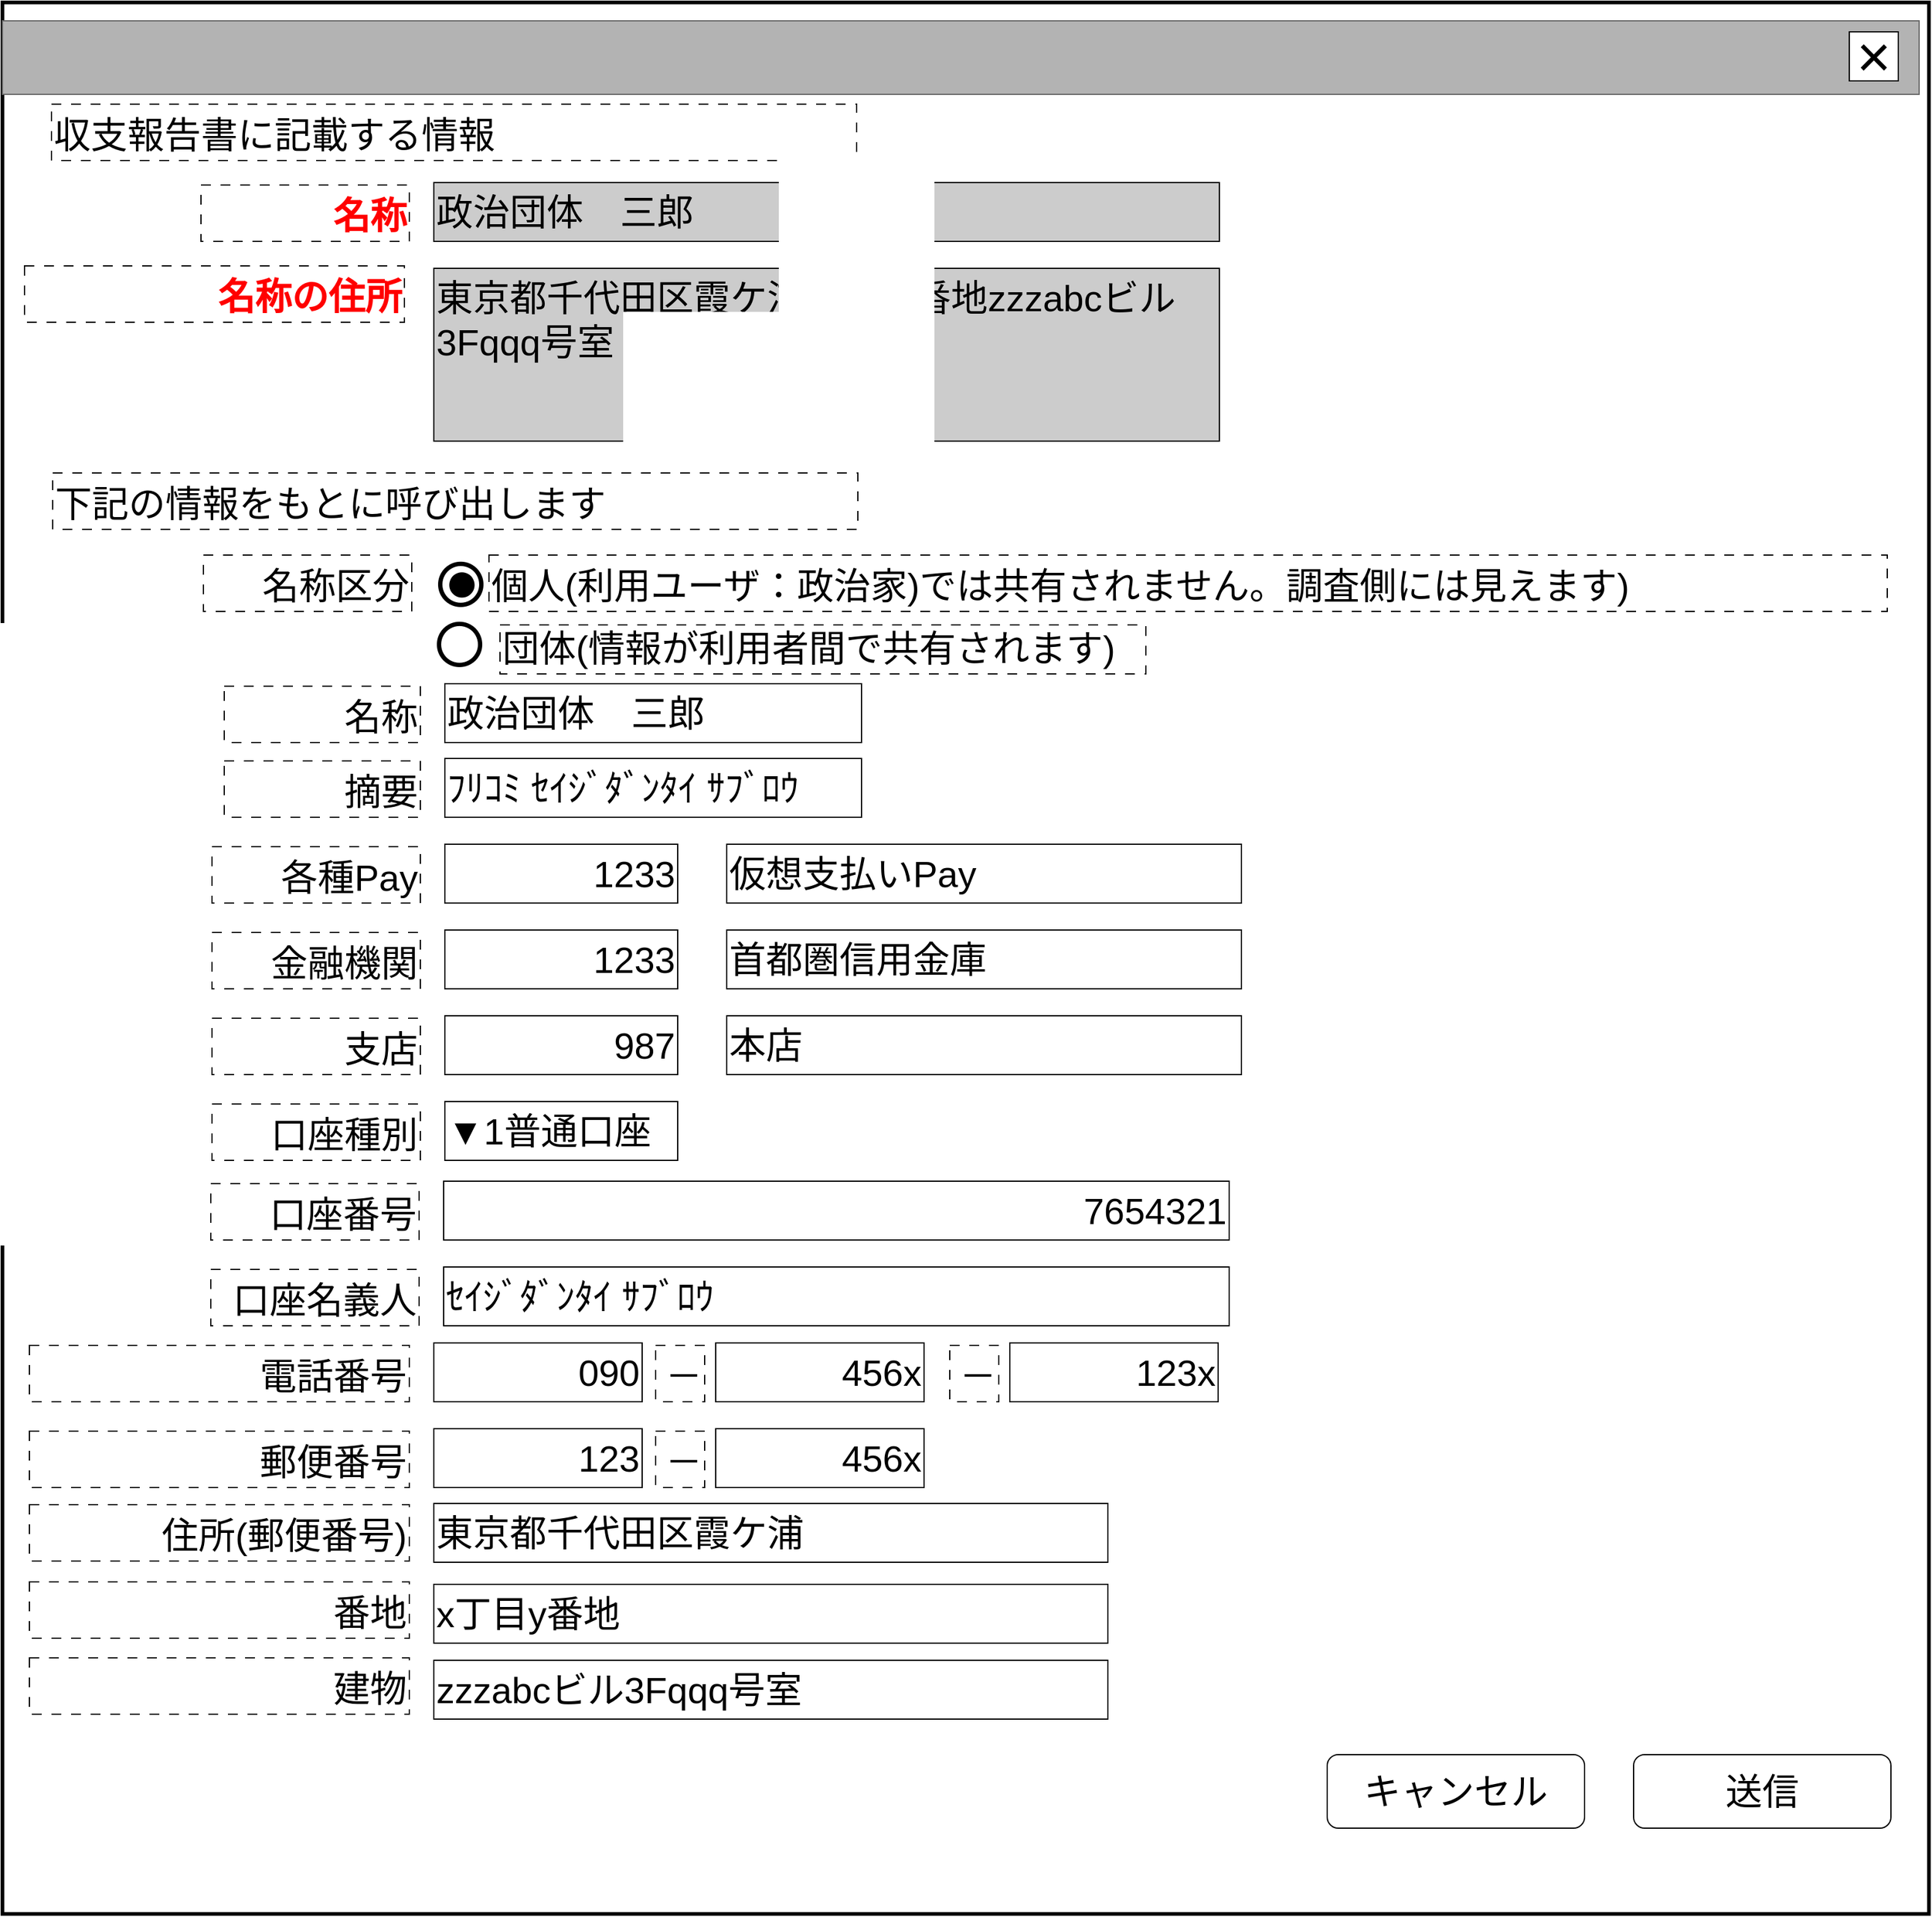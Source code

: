 <mxfile version="23.0.2" type="device">
  <diagram name="ページ1" id="LE8fIzdrHe0wcv1LTvfw">
    <mxGraphModel dx="2165" dy="2495" grid="1" gridSize="10" guides="1" tooltips="1" connect="1" arrows="1" fold="1" page="1" pageScale="1" pageWidth="1600" pageHeight="1200" math="0" shadow="0">
      <root>
        <mxCell id="0" />
        <mxCell id="cFaB45KztUIKXS-_cTrr-4" value="背景" style="locked=1;" parent="0" />
        <mxCell id="cFaB45KztUIKXS-_cTrr-5" value="" style="rounded=0;whiteSpace=wrap;html=1;strokeWidth=3;" parent="cFaB45KztUIKXS-_cTrr-4" vertex="1">
          <mxGeometry x="14" y="8" width="1556" height="1180" as="geometry" />
        </mxCell>
        <mxCell id="cFaB45KztUIKXS-_cTrr-8" value="" style="rounded=0;whiteSpace=wrap;html=1;" parent="cFaB45KztUIKXS-_cTrr-4" vertex="1">
          <mxGeometry x="843" y="677" width="120" height="60" as="geometry" />
        </mxCell>
        <mxCell id="cFaB45KztUIKXS-_cTrr-9" value="ウインドウ" style="" parent="0" />
        <mxCell id="cFaB45KztUIKXS-_cTrr-10" value="" style="rounded=0;whiteSpace=wrap;html=1;strokeWidth=3;" parent="cFaB45KztUIKXS-_cTrr-9" vertex="1">
          <mxGeometry x="12" width="1572" height="1560" as="geometry" />
        </mxCell>
        <mxCell id="cFaB45KztUIKXS-_cTrr-11" value="" style="rounded=0;whiteSpace=wrap;html=1;fillColor=#B3B3B3;fontColor=#333333;strokeColor=#666666;" parent="cFaB45KztUIKXS-_cTrr-9" vertex="1">
          <mxGeometry x="12" y="15" width="1564" height="60" as="geometry" />
        </mxCell>
        <mxCell id="cFaB45KztUIKXS-_cTrr-12" value="&lt;font style=&quot;font-size: 48px;&quot;&gt;×&lt;/font&gt;" style="rounded=0;whiteSpace=wrap;html=1;" parent="cFaB45KztUIKXS-_cTrr-9" vertex="1">
          <mxGeometry x="1519" y="24" width="40" height="40" as="geometry" />
        </mxCell>
        <mxCell id="W4StcfhKFm-Ea1_i4g7Y-0" value="&lt;span style=&quot;font-size: 30px;&quot;&gt;名称&lt;/span&gt;" style="rounded=0;whiteSpace=wrap;html=1;align=right;dashed=1;dashPattern=8 8;verticalAlign=bottom;" parent="cFaB45KztUIKXS-_cTrr-9" vertex="1">
          <mxGeometry x="193" y="558" width="160" height="46" as="geometry" />
        </mxCell>
        <mxCell id="W4StcfhKFm-Ea1_i4g7Y-1" value="&lt;span style=&quot;font-size: 30px;&quot;&gt;政治団体　三郎&lt;/span&gt;" style="rounded=0;whiteSpace=wrap;html=1;align=left;" parent="cFaB45KztUIKXS-_cTrr-9" vertex="1">
          <mxGeometry x="373" y="556" width="340" height="48" as="geometry" />
        </mxCell>
        <mxCell id="bIp9IXjeYyITA2uEsBcc-0" value="&lt;span style=&quot;font-size: 30px;&quot;&gt;各種Pay&lt;/span&gt;" style="rounded=0;whiteSpace=wrap;html=1;align=right;dashed=1;dashPattern=8 8;verticalAlign=bottom;" vertex="1" parent="cFaB45KztUIKXS-_cTrr-9">
          <mxGeometry x="183" y="689" width="170" height="46" as="geometry" />
        </mxCell>
        <mxCell id="bIp9IXjeYyITA2uEsBcc-1" value="&lt;span style=&quot;font-size: 30px;&quot;&gt;1233&lt;/span&gt;" style="rounded=0;whiteSpace=wrap;html=1;align=right;" vertex="1" parent="cFaB45KztUIKXS-_cTrr-9">
          <mxGeometry x="373" y="687" width="190" height="48" as="geometry" />
        </mxCell>
        <mxCell id="bIp9IXjeYyITA2uEsBcc-2" value="&lt;span style=&quot;font-size: 30px;&quot;&gt;仮想支払いPay&lt;/span&gt;" style="rounded=0;whiteSpace=wrap;html=1;align=left;" vertex="1" parent="cFaB45KztUIKXS-_cTrr-9">
          <mxGeometry x="603" y="687" width="420" height="48" as="geometry" />
        </mxCell>
        <mxCell id="bIp9IXjeYyITA2uEsBcc-3" value="&lt;span style=&quot;font-size: 30px;&quot;&gt;090&lt;br&gt;&lt;/span&gt;" style="rounded=0;whiteSpace=wrap;html=1;align=right;" vertex="1" parent="cFaB45KztUIKXS-_cTrr-9">
          <mxGeometry x="364" y="1094" width="170" height="48" as="geometry" />
        </mxCell>
        <mxCell id="bIp9IXjeYyITA2uEsBcc-4" value="&lt;span style=&quot;font-size: 30px;&quot;&gt;電話番号&lt;/span&gt;" style="rounded=0;whiteSpace=wrap;html=1;align=right;dashed=1;dashPattern=8 8;verticalAlign=bottom;" vertex="1" parent="cFaB45KztUIKXS-_cTrr-9">
          <mxGeometry x="34" y="1096" width="310" height="46" as="geometry" />
        </mxCell>
        <mxCell id="bIp9IXjeYyITA2uEsBcc-5" value="&lt;span style=&quot;font-size: 30px;&quot;&gt;456x&lt;br&gt;&lt;/span&gt;" style="rounded=0;whiteSpace=wrap;html=1;align=right;" vertex="1" parent="cFaB45KztUIKXS-_cTrr-9">
          <mxGeometry x="594" y="1094" width="170" height="48" as="geometry" />
        </mxCell>
        <mxCell id="bIp9IXjeYyITA2uEsBcc-6" value="&lt;span style=&quot;font-size: 30px;&quot;&gt;－&lt;/span&gt;" style="rounded=0;whiteSpace=wrap;html=1;align=right;dashed=1;dashPattern=8 8;verticalAlign=bottom;" vertex="1" parent="cFaB45KztUIKXS-_cTrr-9">
          <mxGeometry x="545" y="1096" width="40" height="46" as="geometry" />
        </mxCell>
        <mxCell id="bIp9IXjeYyITA2uEsBcc-7" value="&lt;span style=&quot;font-size: 30px;&quot;&gt;123x&lt;br&gt;&lt;/span&gt;" style="rounded=0;whiteSpace=wrap;html=1;align=right;" vertex="1" parent="cFaB45KztUIKXS-_cTrr-9">
          <mxGeometry x="834" y="1094" width="170" height="48" as="geometry" />
        </mxCell>
        <mxCell id="bIp9IXjeYyITA2uEsBcc-8" value="&lt;span style=&quot;font-size: 30px;&quot;&gt;－&lt;/span&gt;" style="rounded=0;whiteSpace=wrap;html=1;align=right;dashed=1;dashPattern=8 8;verticalAlign=bottom;" vertex="1" parent="cFaB45KztUIKXS-_cTrr-9">
          <mxGeometry x="785" y="1096" width="40" height="46" as="geometry" />
        </mxCell>
        <mxCell id="cFaB45KztUIKXS-_cTrr-14" value="名称未設定レイヤ" style="" parent="0" />
        <mxCell id="HvR4dSRWBfD3urc1JDpB-15" value="&lt;span style=&quot;font-size: 30px;&quot;&gt;送信&lt;/span&gt;" style="rounded=1;whiteSpace=wrap;html=1;" parent="cFaB45KztUIKXS-_cTrr-14" vertex="1">
          <mxGeometry x="1343" y="1430" width="210" height="60" as="geometry" />
        </mxCell>
        <mxCell id="HvR4dSRWBfD3urc1JDpB-16" value="&lt;span style=&quot;font-size: 30px;&quot;&gt;キャンセル&lt;/span&gt;" style="rounded=1;whiteSpace=wrap;html=1;" parent="cFaB45KztUIKXS-_cTrr-14" vertex="1">
          <mxGeometry x="1093" y="1430" width="210" height="60" as="geometry" />
        </mxCell>
        <mxCell id="HvR4dSRWBfD3urc1JDpB-17" value="&lt;span style=&quot;font-size: 30px;&quot;&gt;摘要&lt;/span&gt;" style="rounded=0;whiteSpace=wrap;html=1;align=right;dashed=1;dashPattern=8 8;verticalAlign=bottom;" parent="cFaB45KztUIKXS-_cTrr-14" vertex="1">
          <mxGeometry x="193" y="619" width="160" height="46" as="geometry" />
        </mxCell>
        <mxCell id="HvR4dSRWBfD3urc1JDpB-18" value="&lt;span style=&quot;font-size: 30px;&quot;&gt;ﾌﾘｺﾐ ｾｲｼﾞﾀﾞﾝﾀｲ ｻﾌﾞﾛｳ&lt;/span&gt;" style="rounded=0;whiteSpace=wrap;html=1;align=left;" parent="cFaB45KztUIKXS-_cTrr-14" vertex="1">
          <mxGeometry x="373" y="617" width="340" height="48" as="geometry" />
        </mxCell>
        <mxCell id="HvR4dSRWBfD3urc1JDpB-19" value="&lt;span style=&quot;font-size: 30px;&quot;&gt;金融機関&lt;/span&gt;" style="rounded=0;whiteSpace=wrap;html=1;align=right;dashed=1;dashPattern=8 8;verticalAlign=bottom;" parent="cFaB45KztUIKXS-_cTrr-14" vertex="1">
          <mxGeometry x="183" y="759" width="170" height="46" as="geometry" />
        </mxCell>
        <mxCell id="HvR4dSRWBfD3urc1JDpB-20" value="&lt;span style=&quot;font-size: 30px;&quot;&gt;1233&lt;/span&gt;" style="rounded=0;whiteSpace=wrap;html=1;align=right;" parent="cFaB45KztUIKXS-_cTrr-14" vertex="1">
          <mxGeometry x="373" y="757" width="190" height="48" as="geometry" />
        </mxCell>
        <mxCell id="CJZOtZTZ3qw7_Yt8c3Xf-0" value="&lt;span style=&quot;font-size: 30px;&quot;&gt;首都圏信用金庫&lt;/span&gt;" style="rounded=0;whiteSpace=wrap;html=1;align=left;" parent="cFaB45KztUIKXS-_cTrr-14" vertex="1">
          <mxGeometry x="603" y="757" width="420" height="48" as="geometry" />
        </mxCell>
        <mxCell id="CJZOtZTZ3qw7_Yt8c3Xf-1" value="&lt;span style=&quot;font-size: 30px;&quot;&gt;支店&lt;/span&gt;" style="rounded=0;whiteSpace=wrap;html=1;align=right;dashed=1;dashPattern=8 8;verticalAlign=bottom;" parent="cFaB45KztUIKXS-_cTrr-14" vertex="1">
          <mxGeometry x="183" y="829" width="170" height="46" as="geometry" />
        </mxCell>
        <mxCell id="CJZOtZTZ3qw7_Yt8c3Xf-2" value="&lt;span style=&quot;font-size: 30px;&quot;&gt;987&lt;/span&gt;" style="rounded=0;whiteSpace=wrap;html=1;align=right;" parent="cFaB45KztUIKXS-_cTrr-14" vertex="1">
          <mxGeometry x="373" y="827" width="190" height="48" as="geometry" />
        </mxCell>
        <mxCell id="CJZOtZTZ3qw7_Yt8c3Xf-3" value="&lt;span style=&quot;font-size: 30px;&quot;&gt;本店&lt;/span&gt;" style="rounded=0;whiteSpace=wrap;html=1;align=left;" parent="cFaB45KztUIKXS-_cTrr-14" vertex="1">
          <mxGeometry x="603" y="827" width="420" height="48" as="geometry" />
        </mxCell>
        <mxCell id="CJZOtZTZ3qw7_Yt8c3Xf-4" value="&lt;span style=&quot;font-size: 30px;&quot;&gt;口座種別&lt;/span&gt;" style="rounded=0;whiteSpace=wrap;html=1;align=right;dashed=1;dashPattern=8 8;verticalAlign=bottom;" parent="cFaB45KztUIKXS-_cTrr-14" vertex="1">
          <mxGeometry x="183" y="899" width="170" height="46" as="geometry" />
        </mxCell>
        <mxCell id="CJZOtZTZ3qw7_Yt8c3Xf-5" value="&lt;span style=&quot;font-size: 30px;&quot;&gt;▼1普通口座&lt;/span&gt;" style="rounded=0;whiteSpace=wrap;html=1;align=left;" parent="cFaB45KztUIKXS-_cTrr-14" vertex="1">
          <mxGeometry x="373" y="897" width="190" height="48" as="geometry" />
        </mxCell>
        <mxCell id="CJZOtZTZ3qw7_Yt8c3Xf-7" value="&lt;span style=&quot;font-size: 30px;&quot;&gt;口座番号&lt;/span&gt;" style="rounded=0;whiteSpace=wrap;html=1;align=right;dashed=1;dashPattern=8 8;verticalAlign=bottom;" parent="cFaB45KztUIKXS-_cTrr-14" vertex="1">
          <mxGeometry x="182" y="964" width="170" height="46" as="geometry" />
        </mxCell>
        <mxCell id="CJZOtZTZ3qw7_Yt8c3Xf-8" value="&lt;span style=&quot;font-size: 30px;&quot;&gt;7654321&lt;/span&gt;" style="rounded=0;whiteSpace=wrap;html=1;align=right;" parent="cFaB45KztUIKXS-_cTrr-14" vertex="1">
          <mxGeometry x="372" y="962" width="641" height="48" as="geometry" />
        </mxCell>
        <mxCell id="CJZOtZTZ3qw7_Yt8c3Xf-9" value="&lt;span style=&quot;font-size: 30px;&quot;&gt;口座名義人&lt;/span&gt;" style="rounded=0;whiteSpace=wrap;html=1;align=right;dashed=1;dashPattern=8 8;verticalAlign=bottom;" parent="cFaB45KztUIKXS-_cTrr-14" vertex="1">
          <mxGeometry x="182" y="1034" width="170" height="46" as="geometry" />
        </mxCell>
        <mxCell id="CJZOtZTZ3qw7_Yt8c3Xf-10" value="&lt;span style=&quot;font-size: 30px;&quot;&gt;ｾｲｼﾞﾀﾞﾝﾀｲ ｻﾌﾞﾛｳ&lt;/span&gt;" style="rounded=0;whiteSpace=wrap;html=1;align=left;" parent="cFaB45KztUIKXS-_cTrr-14" vertex="1">
          <mxGeometry x="372" y="1032" width="641" height="48" as="geometry" />
        </mxCell>
        <mxCell id="CJZOtZTZ3qw7_Yt8c3Xf-11" value="&lt;span style=&quot;font-size: 30px;&quot;&gt;&lt;font color=&quot;#ff0000&quot;&gt;&lt;b&gt;名称の住所&lt;/b&gt;&lt;/font&gt;&lt;/span&gt;" style="rounded=0;whiteSpace=wrap;html=1;align=right;dashed=1;dashPattern=8 8;verticalAlign=bottom;" parent="cFaB45KztUIKXS-_cTrr-14" vertex="1">
          <mxGeometry x="30" y="215" width="310" height="46" as="geometry" />
        </mxCell>
        <mxCell id="CJZOtZTZ3qw7_Yt8c3Xf-12" value="&lt;span style=&quot;font-size: 30px;&quot;&gt;123&lt;br&gt;&lt;/span&gt;" style="rounded=0;whiteSpace=wrap;html=1;align=right;" parent="cFaB45KztUIKXS-_cTrr-14" vertex="1">
          <mxGeometry x="364" y="1164" width="170" height="48" as="geometry" />
        </mxCell>
        <mxCell id="CJZOtZTZ3qw7_Yt8c3Xf-13" value="&lt;span style=&quot;font-size: 30px;&quot;&gt;郵便番号&lt;/span&gt;" style="rounded=0;whiteSpace=wrap;html=1;align=right;dashed=1;dashPattern=8 8;verticalAlign=bottom;" parent="cFaB45KztUIKXS-_cTrr-14" vertex="1">
          <mxGeometry x="34" y="1166" width="310" height="46" as="geometry" />
        </mxCell>
        <mxCell id="CJZOtZTZ3qw7_Yt8c3Xf-14" value="&lt;span style=&quot;font-size: 30px;&quot;&gt;456x&lt;br&gt;&lt;/span&gt;" style="rounded=0;whiteSpace=wrap;html=1;align=right;" parent="cFaB45KztUIKXS-_cTrr-14" vertex="1">
          <mxGeometry x="594" y="1164" width="170" height="48" as="geometry" />
        </mxCell>
        <mxCell id="CJZOtZTZ3qw7_Yt8c3Xf-15" value="&lt;span style=&quot;font-size: 30px;&quot;&gt;住所(郵便番号)&lt;/span&gt;" style="rounded=0;whiteSpace=wrap;html=1;align=right;dashed=1;dashPattern=8 8;verticalAlign=bottom;" parent="cFaB45KztUIKXS-_cTrr-14" vertex="1">
          <mxGeometry x="34" y="1226" width="310" height="46" as="geometry" />
        </mxCell>
        <mxCell id="CJZOtZTZ3qw7_Yt8c3Xf-16" value="&lt;span style=&quot;font-size: 30px;&quot;&gt;番地&lt;/span&gt;" style="rounded=0;whiteSpace=wrap;html=1;align=right;dashed=1;dashPattern=8 8;verticalAlign=bottom;" parent="cFaB45KztUIKXS-_cTrr-14" vertex="1">
          <mxGeometry x="34" y="1289" width="310" height="46" as="geometry" />
        </mxCell>
        <mxCell id="CJZOtZTZ3qw7_Yt8c3Xf-17" value="&lt;span style=&quot;font-size: 30px;&quot;&gt;建物&lt;/span&gt;" style="rounded=0;whiteSpace=wrap;html=1;align=right;dashed=1;dashPattern=8 8;verticalAlign=bottom;" parent="cFaB45KztUIKXS-_cTrr-14" vertex="1">
          <mxGeometry x="34" y="1351" width="310" height="46" as="geometry" />
        </mxCell>
        <mxCell id="CJZOtZTZ3qw7_Yt8c3Xf-18" value="&lt;span style=&quot;font-size: 30px;&quot;&gt;東京都千代田区霞ケ浦&lt;/span&gt;" style="rounded=0;whiteSpace=wrap;html=1;align=left;" parent="cFaB45KztUIKXS-_cTrr-14" vertex="1">
          <mxGeometry x="364" y="1225" width="550" height="48" as="geometry" />
        </mxCell>
        <mxCell id="CJZOtZTZ3qw7_Yt8c3Xf-19" value="&lt;span style=&quot;font-size: 30px;&quot;&gt;x丁目y番地&lt;/span&gt;" style="rounded=0;whiteSpace=wrap;html=1;align=left;" parent="cFaB45KztUIKXS-_cTrr-14" vertex="1">
          <mxGeometry x="364" y="1291" width="550" height="48" as="geometry" />
        </mxCell>
        <mxCell id="CJZOtZTZ3qw7_Yt8c3Xf-20" value="&lt;span style=&quot;font-size: 30px;&quot;&gt;zzzabcビル3Fqqq号室&lt;/span&gt;" style="rounded=0;whiteSpace=wrap;html=1;align=left;" parent="cFaB45KztUIKXS-_cTrr-14" vertex="1">
          <mxGeometry x="364" y="1353" width="550" height="48" as="geometry" />
        </mxCell>
        <mxCell id="CJZOtZTZ3qw7_Yt8c3Xf-22" value="&lt;span style=&quot;font-size: 30px;&quot;&gt;－&lt;/span&gt;" style="rounded=0;whiteSpace=wrap;html=1;align=right;dashed=1;dashPattern=8 8;verticalAlign=bottom;" parent="cFaB45KztUIKXS-_cTrr-14" vertex="1">
          <mxGeometry x="545" y="1166" width="40" height="46" as="geometry" />
        </mxCell>
        <mxCell id="CJZOtZTZ3qw7_Yt8c3Xf-35" value="&lt;span style=&quot;font-size: 30px;&quot;&gt;&lt;font color=&quot;#ff0000&quot;&gt;&lt;b&gt;名称&lt;/b&gt;&lt;/font&gt;&lt;/span&gt;" style="rounded=0;whiteSpace=wrap;html=1;align=right;dashed=1;dashPattern=8 8;verticalAlign=bottom;" parent="cFaB45KztUIKXS-_cTrr-14" vertex="1">
          <mxGeometry x="174" y="149" width="170" height="46" as="geometry" />
        </mxCell>
        <mxCell id="CJZOtZTZ3qw7_Yt8c3Xf-36" value="&lt;span style=&quot;font-size: 30px;&quot;&gt;政治団体　三郎&lt;/span&gt;" style="rounded=0;whiteSpace=wrap;html=1;align=left;fillColor=#CCCCCC;" parent="cFaB45KztUIKXS-_cTrr-14" vertex="1">
          <mxGeometry x="364" y="147" width="641" height="48" as="geometry" />
        </mxCell>
        <mxCell id="CJZOtZTZ3qw7_Yt8c3Xf-38" value="&lt;span style=&quot;font-size: 30px;&quot;&gt;東京都千代田区霞ケ浦x丁目y番地&lt;/span&gt;&lt;font style=&quot;font-size: 30px;&quot;&gt;zzzabcビル3Fqqq号室&lt;/font&gt;" style="rounded=0;whiteSpace=wrap;html=1;align=left;verticalAlign=top;fillColor=#CCCCCC;strokeColor=#000000;" parent="cFaB45KztUIKXS-_cTrr-14" vertex="1">
          <mxGeometry x="364" y="217" width="641" height="141" as="geometry" />
        </mxCell>
        <mxCell id="CJZOtZTZ3qw7_Yt8c3Xf-40" value="&lt;span style=&quot;font-size: 30px;&quot;&gt;名称区分&lt;/span&gt;" style="rounded=0;whiteSpace=wrap;html=1;align=right;dashed=1;dashPattern=8 8;verticalAlign=bottom;" parent="cFaB45KztUIKXS-_cTrr-14" vertex="1">
          <mxGeometry x="176" y="451" width="170" height="46" as="geometry" />
        </mxCell>
        <mxCell id="CJZOtZTZ3qw7_Yt8c3Xf-41" value="&lt;span style=&quot;font-size: 30px;&quot;&gt;個人(利用ユーザ：政治家)では共有されません。調査側には見えます)&lt;/span&gt;" style="rounded=0;whiteSpace=wrap;html=1;align=left;dashed=1;dashPattern=8 8;verticalAlign=bottom;" parent="cFaB45KztUIKXS-_cTrr-14" vertex="1">
          <mxGeometry x="409" y="451" width="1141" height="46" as="geometry" />
        </mxCell>
        <mxCell id="CJZOtZTZ3qw7_Yt8c3Xf-42" value="&lt;span style=&quot;font-size: 30px;&quot;&gt;&lt;br&gt;団体(情報が利用者間で共有されます)&lt;/span&gt;" style="rounded=0;whiteSpace=wrap;html=1;align=left;dashed=1;dashPattern=8 8;verticalAlign=bottom;" parent="cFaB45KztUIKXS-_cTrr-14" vertex="1">
          <mxGeometry x="418" y="508" width="527" height="40" as="geometry" />
        </mxCell>
        <mxCell id="CJZOtZTZ3qw7_Yt8c3Xf-43" value="&lt;font style=&quot;font-size: 84px;&quot;&gt;○&lt;/font&gt;" style="text;html=1;strokeColor=none;fillColor=none;align=center;verticalAlign=middle;whiteSpace=wrap;rounded=0;fontSize=60;" parent="cFaB45KztUIKXS-_cTrr-14" vertex="1">
          <mxGeometry x="356" y="456" width="60" height="30" as="geometry" />
        </mxCell>
        <mxCell id="CJZOtZTZ3qw7_Yt8c3Xf-44" value="&lt;font style=&quot;font-size: 48px;&quot;&gt;●&lt;/font&gt;" style="text;html=1;strokeColor=none;fillColor=none;align=center;verticalAlign=middle;whiteSpace=wrap;rounded=0;fontSize=48;" parent="cFaB45KztUIKXS-_cTrr-14" vertex="1">
          <mxGeometry x="357" y="457" width="60" height="30" as="geometry" />
        </mxCell>
        <mxCell id="CJZOtZTZ3qw7_Yt8c3Xf-45" value="&lt;font style=&quot;font-size: 84px;&quot;&gt;○&lt;/font&gt;" style="text;html=1;strokeColor=none;fillColor=none;align=center;verticalAlign=middle;whiteSpace=wrap;rounded=0;fontSize=60;" parent="cFaB45KztUIKXS-_cTrr-14" vertex="1">
          <mxGeometry x="355" y="505" width="60" height="30" as="geometry" />
        </mxCell>
        <mxCell id="NQPnrfSZSc5s_kf7zsRG-0" value="&lt;span style=&quot;font-size: 30px;&quot;&gt;下記の情報をもとに呼び出します&lt;/span&gt;" style="rounded=0;whiteSpace=wrap;html=1;align=left;dashed=1;dashPattern=8 8;verticalAlign=bottom;" parent="cFaB45KztUIKXS-_cTrr-14" vertex="1">
          <mxGeometry x="53" y="384" width="657" height="46" as="geometry" />
        </mxCell>
        <mxCell id="NQPnrfSZSc5s_kf7zsRG-1" value="&lt;span style=&quot;font-size: 30px;&quot;&gt;収支報告書に記載する情報&lt;/span&gt;" style="rounded=0;whiteSpace=wrap;html=1;align=left;dashed=1;dashPattern=8 8;verticalAlign=bottom;" parent="cFaB45KztUIKXS-_cTrr-14" vertex="1">
          <mxGeometry x="52" y="83" width="657" height="46" as="geometry" />
        </mxCell>
      </root>
    </mxGraphModel>
  </diagram>
</mxfile>
